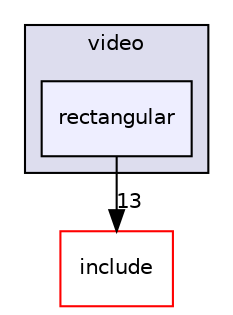 digraph "src/multiscale/video/rectangular" {
  compound=true
  node [ fontsize="10", fontname="Helvetica"];
  edge [ labelfontsize="10", labelfontname="Helvetica"];
  subgraph clusterdir_181e58fb894b6db2e2ebe48170ed182a {
    graph [ bgcolor="#ddddee", pencolor="black", label="video" fontname="Helvetica", fontsize="10", URL="dir_181e58fb894b6db2e2ebe48170ed182a.html"]
  dir_659b9e9df9619eed061809f04f769b63 [shape=box, label="rectangular", style="filled", fillcolor="#eeeeff", pencolor="black", URL="dir_659b9e9df9619eed061809f04f769b63.html"];
  }
  dir_d44c64559bbebec7f509842c48db8b23 [shape=box label="include" fillcolor="white" style="filled" color="red" URL="dir_d44c64559bbebec7f509842c48db8b23.html"];
  dir_659b9e9df9619eed061809f04f769b63->dir_d44c64559bbebec7f509842c48db8b23 [headlabel="13", labeldistance=1.5 headhref="dir_000019_000000.html"];
}
